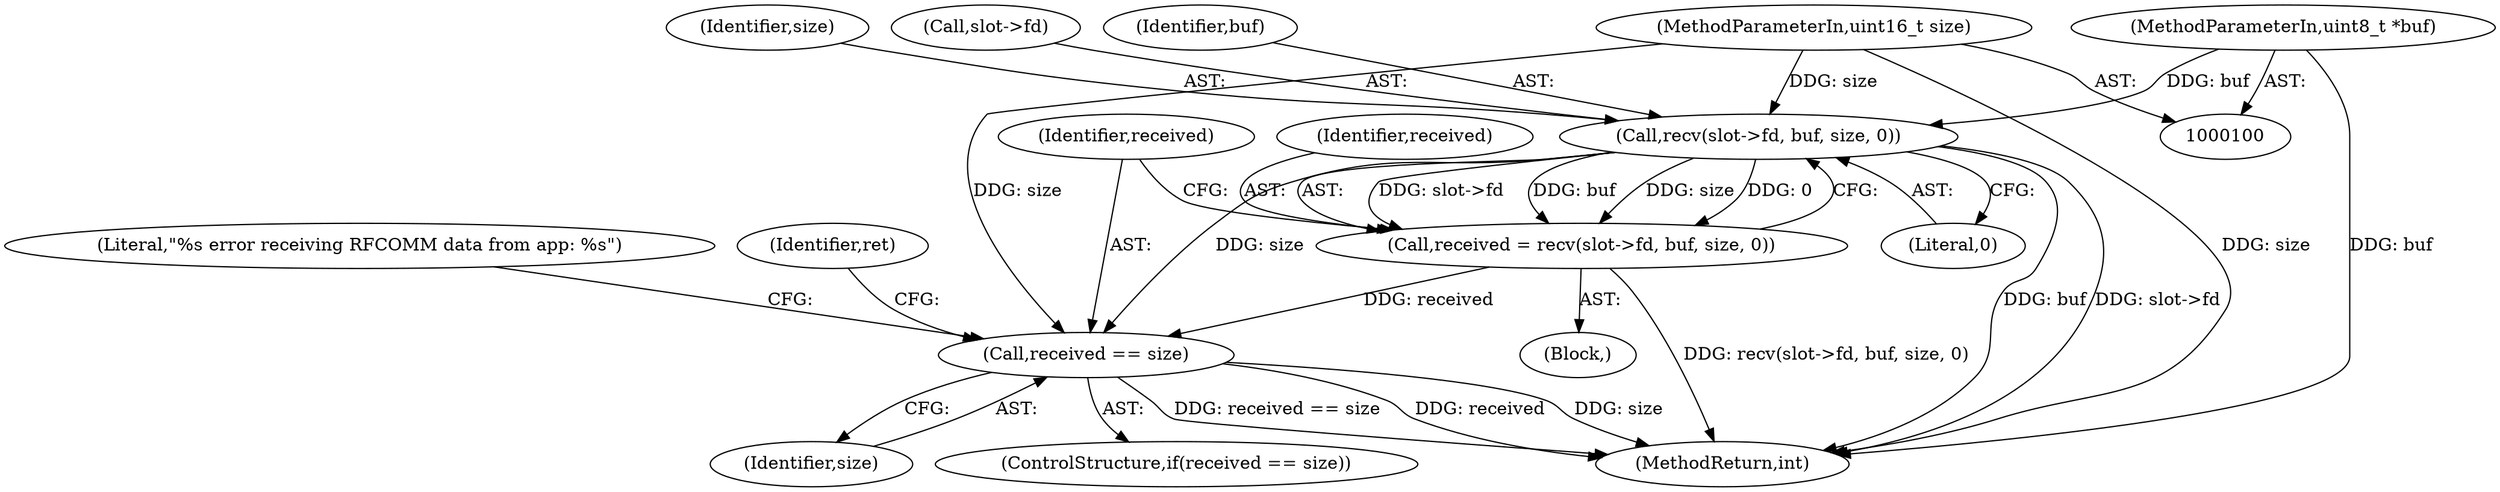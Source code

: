 digraph "0_Android_472271b153c5dc53c28beac55480a8d8434b2d5c_32@API" {
"1000130" [label="(Call,recv(slot->fd, buf, size, 0))"];
"1000102" [label="(MethodParameterIn,uint8_t *buf)"];
"1000103" [label="(MethodParameterIn,uint16_t size)"];
"1000128" [label="(Call,received = recv(slot->fd, buf, size, 0))"];
"1000138" [label="(Call,received == size)"];
"1000136" [label="(Literal,0)"];
"1000102" [label="(MethodParameterIn,uint8_t *buf)"];
"1000134" [label="(Identifier,buf)"];
"1000104" [label="(Block,)"];
"1000139" [label="(Identifier,received)"];
"1000129" [label="(Identifier,received)"];
"1000140" [label="(Identifier,size)"];
"1000135" [label="(Identifier,size)"];
"1000148" [label="(Literal,\"%s error receiving RFCOMM data from app: %s\")"];
"1000137" [label="(ControlStructure,if(received == size))"];
"1000138" [label="(Call,received == size)"];
"1000131" [label="(Call,slot->fd)"];
"1000128" [label="(Call,received = recv(slot->fd, buf, size, 0))"];
"1000160" [label="(MethodReturn,int)"];
"1000143" [label="(Identifier,ret)"];
"1000130" [label="(Call,recv(slot->fd, buf, size, 0))"];
"1000103" [label="(MethodParameterIn,uint16_t size)"];
"1000130" -> "1000128"  [label="AST: "];
"1000130" -> "1000136"  [label="CFG: "];
"1000131" -> "1000130"  [label="AST: "];
"1000134" -> "1000130"  [label="AST: "];
"1000135" -> "1000130"  [label="AST: "];
"1000136" -> "1000130"  [label="AST: "];
"1000128" -> "1000130"  [label="CFG: "];
"1000130" -> "1000160"  [label="DDG: buf"];
"1000130" -> "1000160"  [label="DDG: slot->fd"];
"1000130" -> "1000128"  [label="DDG: slot->fd"];
"1000130" -> "1000128"  [label="DDG: buf"];
"1000130" -> "1000128"  [label="DDG: size"];
"1000130" -> "1000128"  [label="DDG: 0"];
"1000102" -> "1000130"  [label="DDG: buf"];
"1000103" -> "1000130"  [label="DDG: size"];
"1000130" -> "1000138"  [label="DDG: size"];
"1000102" -> "1000100"  [label="AST: "];
"1000102" -> "1000160"  [label="DDG: buf"];
"1000103" -> "1000100"  [label="AST: "];
"1000103" -> "1000160"  [label="DDG: size"];
"1000103" -> "1000138"  [label="DDG: size"];
"1000128" -> "1000104"  [label="AST: "];
"1000129" -> "1000128"  [label="AST: "];
"1000139" -> "1000128"  [label="CFG: "];
"1000128" -> "1000160"  [label="DDG: recv(slot->fd, buf, size, 0)"];
"1000128" -> "1000138"  [label="DDG: received"];
"1000138" -> "1000137"  [label="AST: "];
"1000138" -> "1000140"  [label="CFG: "];
"1000139" -> "1000138"  [label="AST: "];
"1000140" -> "1000138"  [label="AST: "];
"1000143" -> "1000138"  [label="CFG: "];
"1000148" -> "1000138"  [label="CFG: "];
"1000138" -> "1000160"  [label="DDG: received"];
"1000138" -> "1000160"  [label="DDG: size"];
"1000138" -> "1000160"  [label="DDG: received == size"];
}
